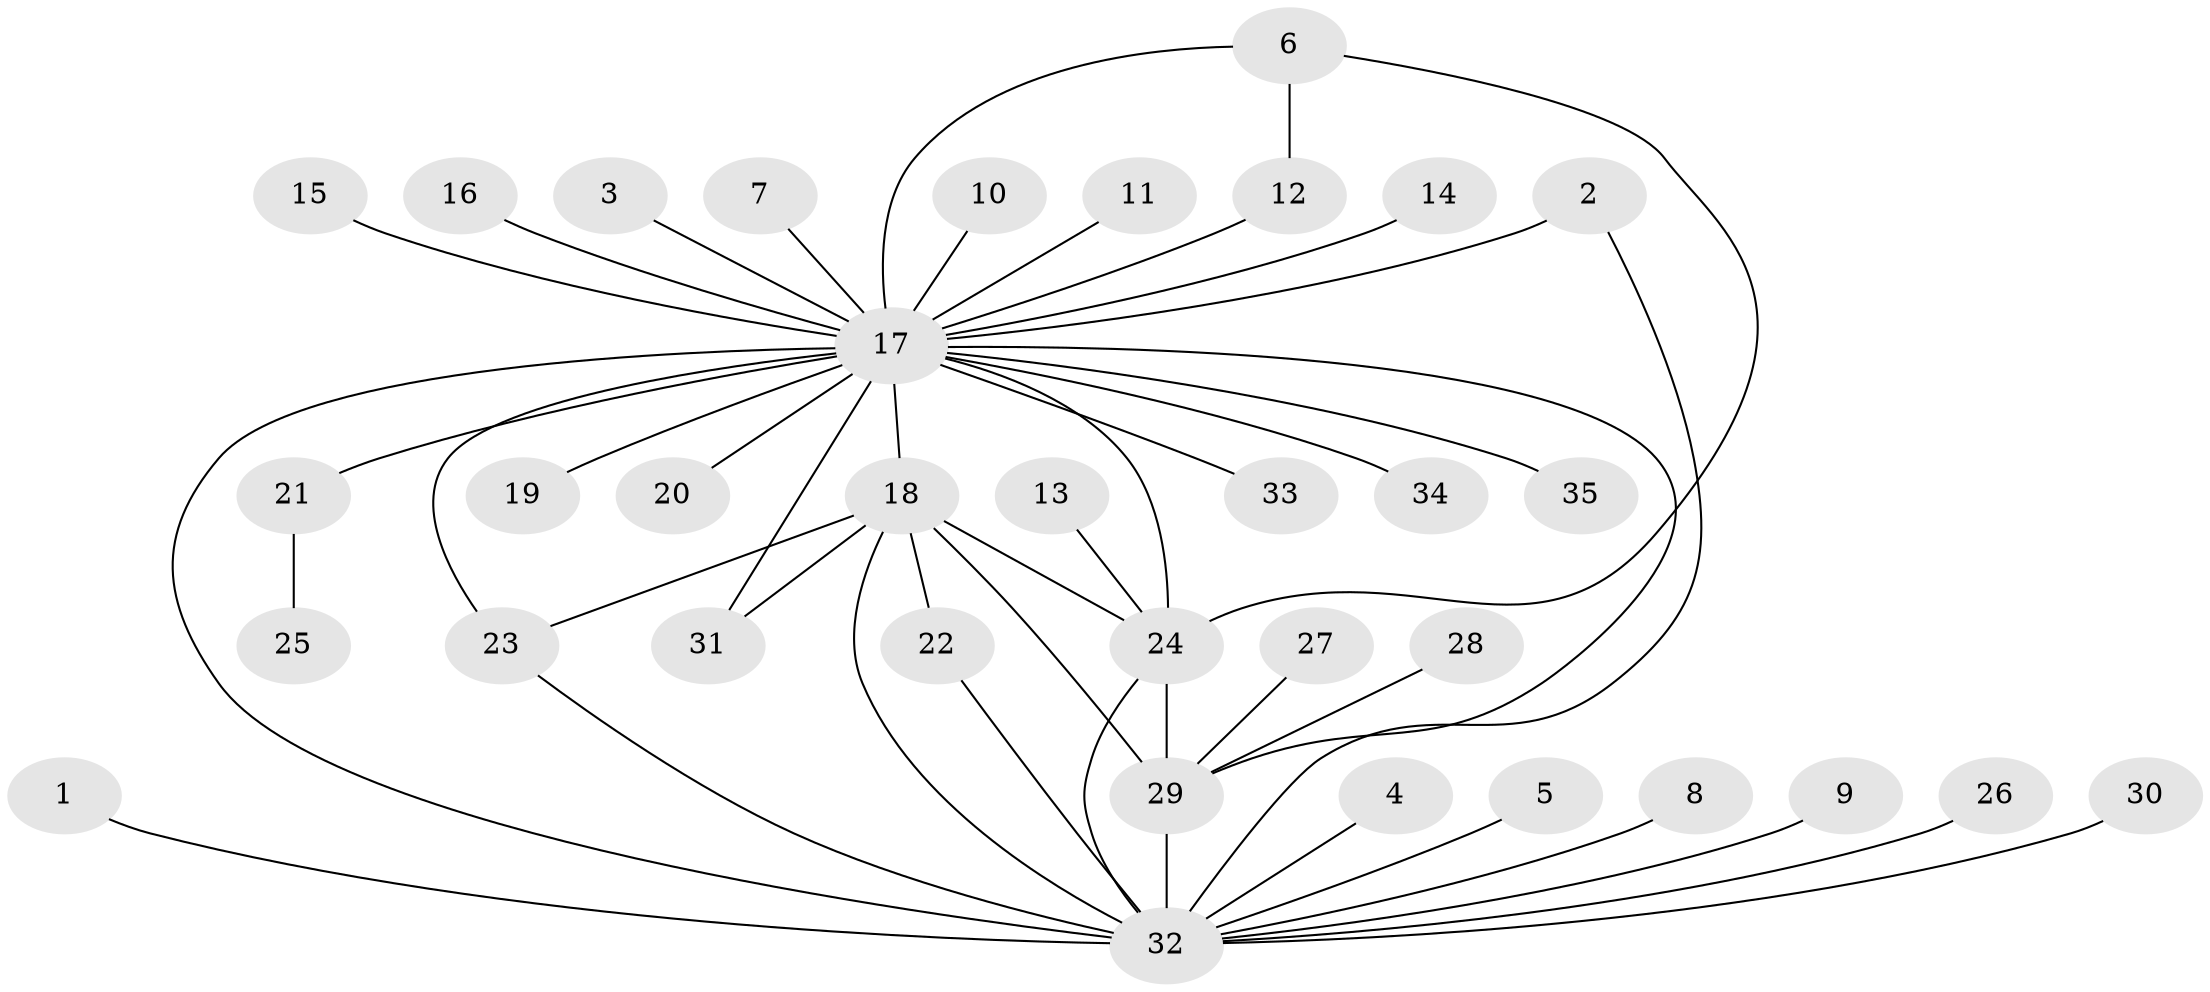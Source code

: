 // original degree distribution, {8: 0.015384615384615385, 17: 0.015384615384615385, 1: 0.5384615384615384, 2: 0.2, 26: 0.015384615384615385, 3: 0.09230769230769231, 6: 0.046153846153846156, 5: 0.03076923076923077, 4: 0.03076923076923077, 10: 0.015384615384615385}
// Generated by graph-tools (version 1.1) at 2025/50/03/09/25 03:50:00]
// undirected, 35 vertices, 47 edges
graph export_dot {
graph [start="1"]
  node [color=gray90,style=filled];
  1;
  2;
  3;
  4;
  5;
  6;
  7;
  8;
  9;
  10;
  11;
  12;
  13;
  14;
  15;
  16;
  17;
  18;
  19;
  20;
  21;
  22;
  23;
  24;
  25;
  26;
  27;
  28;
  29;
  30;
  31;
  32;
  33;
  34;
  35;
  1 -- 32 [weight=1.0];
  2 -- 17 [weight=1.0];
  2 -- 32 [weight=1.0];
  3 -- 17 [weight=1.0];
  4 -- 32 [weight=1.0];
  5 -- 32 [weight=1.0];
  6 -- 12 [weight=1.0];
  6 -- 17 [weight=1.0];
  6 -- 24 [weight=1.0];
  7 -- 17 [weight=2.0];
  8 -- 32 [weight=1.0];
  9 -- 32 [weight=1.0];
  10 -- 17 [weight=1.0];
  11 -- 17 [weight=1.0];
  12 -- 17 [weight=1.0];
  13 -- 24 [weight=1.0];
  14 -- 17 [weight=2.0];
  15 -- 17 [weight=1.0];
  16 -- 17 [weight=1.0];
  17 -- 18 [weight=3.0];
  17 -- 19 [weight=1.0];
  17 -- 20 [weight=1.0];
  17 -- 21 [weight=1.0];
  17 -- 23 [weight=2.0];
  17 -- 24 [weight=1.0];
  17 -- 29 [weight=1.0];
  17 -- 31 [weight=1.0];
  17 -- 32 [weight=2.0];
  17 -- 33 [weight=1.0];
  17 -- 34 [weight=1.0];
  17 -- 35 [weight=1.0];
  18 -- 22 [weight=1.0];
  18 -- 23 [weight=1.0];
  18 -- 24 [weight=1.0];
  18 -- 29 [weight=2.0];
  18 -- 31 [weight=1.0];
  18 -- 32 [weight=1.0];
  21 -- 25 [weight=1.0];
  22 -- 32 [weight=1.0];
  23 -- 32 [weight=1.0];
  24 -- 29 [weight=1.0];
  24 -- 32 [weight=1.0];
  26 -- 32 [weight=1.0];
  27 -- 29 [weight=1.0];
  28 -- 29 [weight=1.0];
  29 -- 32 [weight=1.0];
  30 -- 32 [weight=1.0];
}
